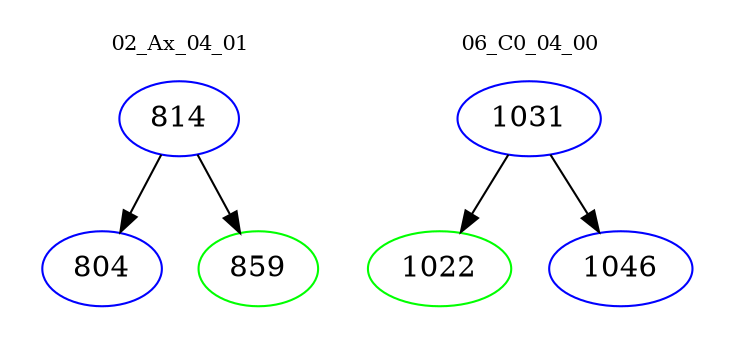digraph{
subgraph cluster_0 {
color = white
label = "02_Ax_04_01";
fontsize=10;
T0_814 [label="814", color="blue"]
T0_814 -> T0_804 [color="black"]
T0_804 [label="804", color="blue"]
T0_814 -> T0_859 [color="black"]
T0_859 [label="859", color="green"]
}
subgraph cluster_1 {
color = white
label = "06_C0_04_00";
fontsize=10;
T1_1031 [label="1031", color="blue"]
T1_1031 -> T1_1022 [color="black"]
T1_1022 [label="1022", color="green"]
T1_1031 -> T1_1046 [color="black"]
T1_1046 [label="1046", color="blue"]
}
}

